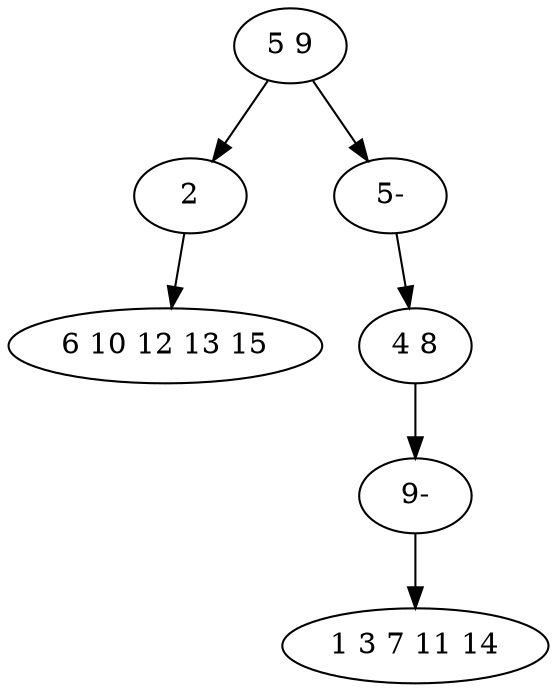 digraph true_tree {
	"0" -> "1"
	"1" -> "2"
	"0" -> "6"
	"3" -> "5"
	"5" -> "4"
	"6" -> "3"
	"0" [label="5 9"];
	"1" [label="2"];
	"2" [label="6 10 12 13 15"];
	"3" [label="4 8"];
	"4" [label="1 3 7 11 14"];
	"5" [label="9-"];
	"6" [label="5-"];
}
